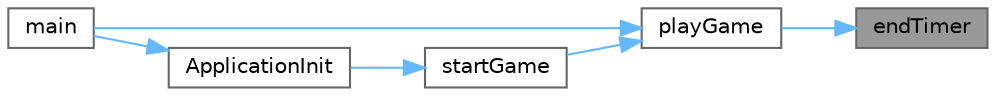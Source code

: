digraph "endTimer"
{
 // LATEX_PDF_SIZE
  bgcolor="transparent";
  edge [fontname=Helvetica,fontsize=10,labelfontname=Helvetica,labelfontsize=10];
  node [fontname=Helvetica,fontsize=10,shape=box,height=0.2,width=0.4];
  rankdir="RL";
  Node1 [id="Node000001",label="endTimer",height=0.2,width=0.4,color="gray40", fillcolor="grey60", style="filled", fontcolor="black",tooltip="ends the game timer"];
  Node1 -> Node2 [id="edge6_Node000001_Node000002",dir="back",color="steelblue1",style="solid",tooltip=" "];
  Node2 [id="Node000002",label="playGame",height=0.2,width=0.4,color="grey40", fillcolor="white", style="filled",URL="$_application_code_8c.html#ab7c3a6586b18c40cdf49c922ba6edc5a",tooltip="loop that runs the program to play the game"];
  Node2 -> Node3 [id="edge7_Node000002_Node000003",dir="back",color="steelblue1",style="solid",tooltip=" "];
  Node3 [id="Node000003",label="main",height=0.2,width=0.4,color="grey40", fillcolor="white", style="filled",URL="$main_8c.html#a840291bc02cba5474a4cb46a9b9566fe",tooltip="The application entry point."];
  Node2 -> Node4 [id="edge8_Node000002_Node000004",dir="back",color="steelblue1",style="solid",tooltip=" "];
  Node4 [id="Node000004",label="startGame",height=0.2,width=0.4,color="grey40", fillcolor="white", style="filled",URL="$_application_code_8c.html#abf5f6de04bef125dc7c4b1cda0357d3f",tooltip="starts a new game and sets scores to zero, displays screen 1 and sets player mode"];
  Node4 -> Node5 [id="edge9_Node000004_Node000005",dir="back",color="steelblue1",style="solid",tooltip=" "];
  Node5 [id="Node000005",label="ApplicationInit",height=0.2,width=0.4,color="grey40", fillcolor="white", style="filled",URL="$_application_code_8c.html#a784bc21ff799c79e41f61fbb3583d1e9",tooltip=" "];
  Node5 -> Node3 [id="edge10_Node000005_Node000003",dir="back",color="steelblue1",style="solid",tooltip=" "];
}
